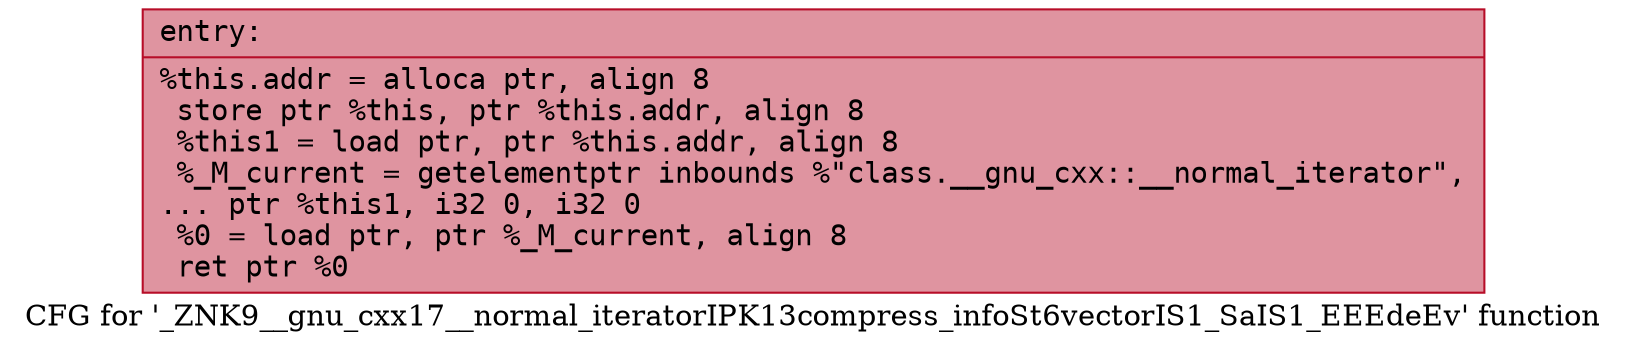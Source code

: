 digraph "CFG for '_ZNK9__gnu_cxx17__normal_iteratorIPK13compress_infoSt6vectorIS1_SaIS1_EEEdeEv' function" {
	label="CFG for '_ZNK9__gnu_cxx17__normal_iteratorIPK13compress_infoSt6vectorIS1_SaIS1_EEEdeEv' function";

	Node0x5651cd7c0b70 [shape=record,color="#b70d28ff", style=filled, fillcolor="#b70d2870" fontname="Courier",label="{entry:\l|  %this.addr = alloca ptr, align 8\l  store ptr %this, ptr %this.addr, align 8\l  %this1 = load ptr, ptr %this.addr, align 8\l  %_M_current = getelementptr inbounds %\"class.__gnu_cxx::__normal_iterator\",\l... ptr %this1, i32 0, i32 0\l  %0 = load ptr, ptr %_M_current, align 8\l  ret ptr %0\l}"];
}
